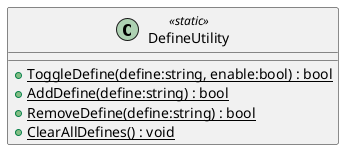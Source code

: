 @startuml
class DefineUtility <<static>> {
    + {static} ToggleDefine(define:string, enable:bool) : bool
    + {static} AddDefine(define:string) : bool
    + {static} RemoveDefine(define:string) : bool
    + {static} ClearAllDefines() : void
}
@enduml
